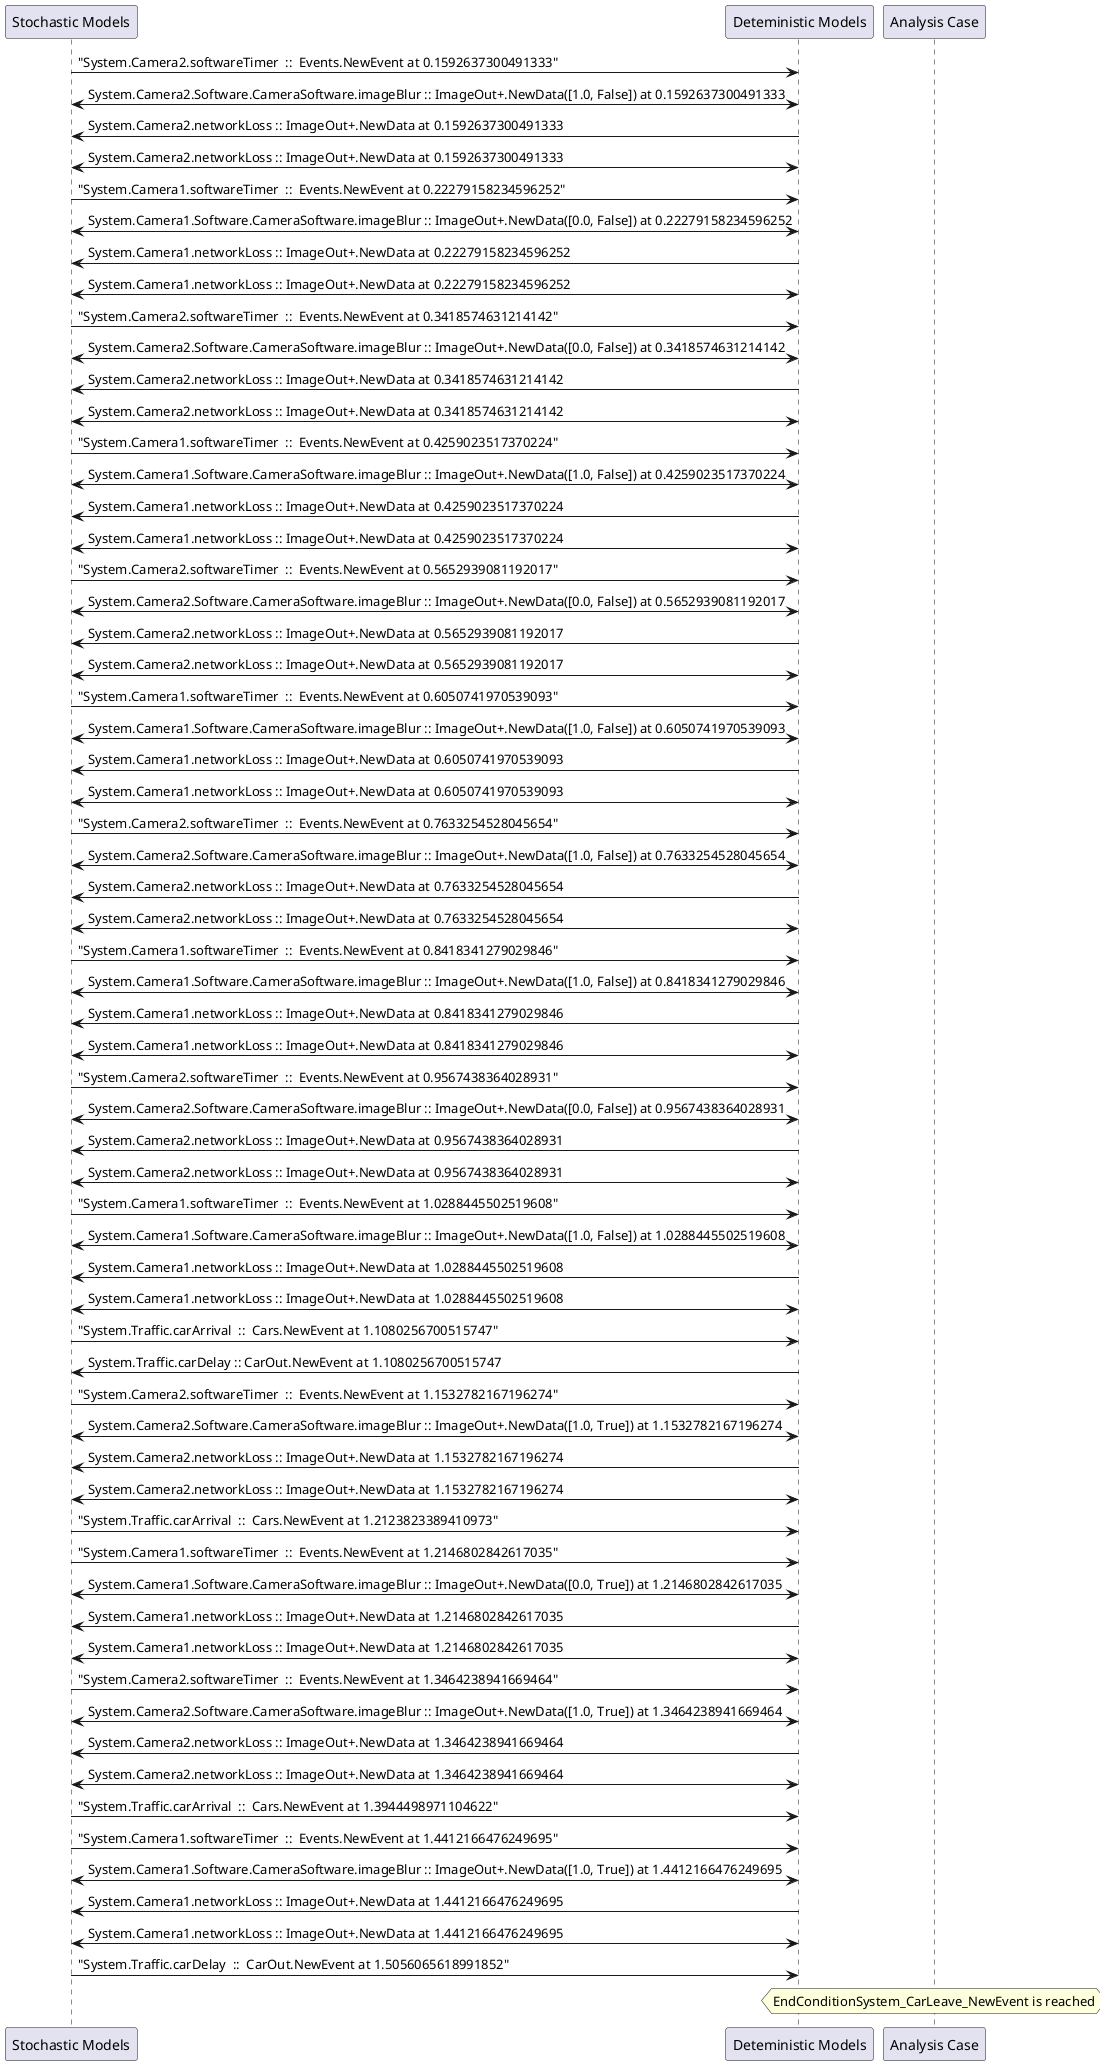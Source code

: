 
	@startuml
	participant "Stochastic Models" as stochmodel
	participant "Deteministic Models" as detmodel
	participant "Analysis Case" as analysis
	{6664_stop} stochmodel -> detmodel : "System.Camera2.softwareTimer  ::  Events.NewEvent at 0.1592637300491333"
detmodel <-> stochmodel : System.Camera2.Software.CameraSoftware.imageBlur :: ImageOut+.NewData([1.0, False]) at 0.1592637300491333
detmodel -> stochmodel : System.Camera2.networkLoss :: ImageOut+.NewData at 0.1592637300491333
detmodel <-> stochmodel : System.Camera2.networkLoss :: ImageOut+.NewData at 0.1592637300491333
{6648_stop} stochmodel -> detmodel : "System.Camera1.softwareTimer  ::  Events.NewEvent at 0.22279158234596252"
detmodel <-> stochmodel : System.Camera1.Software.CameraSoftware.imageBlur :: ImageOut+.NewData([0.0, False]) at 0.22279158234596252
detmodel -> stochmodel : System.Camera1.networkLoss :: ImageOut+.NewData at 0.22279158234596252
detmodel <-> stochmodel : System.Camera1.networkLoss :: ImageOut+.NewData at 0.22279158234596252
{6665_stop} stochmodel -> detmodel : "System.Camera2.softwareTimer  ::  Events.NewEvent at 0.3418574631214142"
detmodel <-> stochmodel : System.Camera2.Software.CameraSoftware.imageBlur :: ImageOut+.NewData([0.0, False]) at 0.3418574631214142
detmodel -> stochmodel : System.Camera2.networkLoss :: ImageOut+.NewData at 0.3418574631214142
detmodel <-> stochmodel : System.Camera2.networkLoss :: ImageOut+.NewData at 0.3418574631214142
{6649_stop} stochmodel -> detmodel : "System.Camera1.softwareTimer  ::  Events.NewEvent at 0.4259023517370224"
detmodel <-> stochmodel : System.Camera1.Software.CameraSoftware.imageBlur :: ImageOut+.NewData([1.0, False]) at 0.4259023517370224
detmodel -> stochmodel : System.Camera1.networkLoss :: ImageOut+.NewData at 0.4259023517370224
detmodel <-> stochmodel : System.Camera1.networkLoss :: ImageOut+.NewData at 0.4259023517370224
{6666_stop} stochmodel -> detmodel : "System.Camera2.softwareTimer  ::  Events.NewEvent at 0.5652939081192017"
detmodel <-> stochmodel : System.Camera2.Software.CameraSoftware.imageBlur :: ImageOut+.NewData([0.0, False]) at 0.5652939081192017
detmodel -> stochmodel : System.Camera2.networkLoss :: ImageOut+.NewData at 0.5652939081192017
detmodel <-> stochmodel : System.Camera2.networkLoss :: ImageOut+.NewData at 0.5652939081192017
{6650_stop} stochmodel -> detmodel : "System.Camera1.softwareTimer  ::  Events.NewEvent at 0.6050741970539093"
detmodel <-> stochmodel : System.Camera1.Software.CameraSoftware.imageBlur :: ImageOut+.NewData([1.0, False]) at 0.6050741970539093
detmodel -> stochmodel : System.Camera1.networkLoss :: ImageOut+.NewData at 0.6050741970539093
detmodel <-> stochmodel : System.Camera1.networkLoss :: ImageOut+.NewData at 0.6050741970539093
{6667_stop} stochmodel -> detmodel : "System.Camera2.softwareTimer  ::  Events.NewEvent at 0.7633254528045654"
detmodel <-> stochmodel : System.Camera2.Software.CameraSoftware.imageBlur :: ImageOut+.NewData([1.0, False]) at 0.7633254528045654
detmodel -> stochmodel : System.Camera2.networkLoss :: ImageOut+.NewData at 0.7633254528045654
detmodel <-> stochmodel : System.Camera2.networkLoss :: ImageOut+.NewData at 0.7633254528045654
{6651_stop} stochmodel -> detmodel : "System.Camera1.softwareTimer  ::  Events.NewEvent at 0.8418341279029846"
detmodel <-> stochmodel : System.Camera1.Software.CameraSoftware.imageBlur :: ImageOut+.NewData([1.0, False]) at 0.8418341279029846
detmodel -> stochmodel : System.Camera1.networkLoss :: ImageOut+.NewData at 0.8418341279029846
detmodel <-> stochmodel : System.Camera1.networkLoss :: ImageOut+.NewData at 0.8418341279029846
{6668_stop} stochmodel -> detmodel : "System.Camera2.softwareTimer  ::  Events.NewEvent at 0.9567438364028931"
detmodel <-> stochmodel : System.Camera2.Software.CameraSoftware.imageBlur :: ImageOut+.NewData([0.0, False]) at 0.9567438364028931
detmodel -> stochmodel : System.Camera2.networkLoss :: ImageOut+.NewData at 0.9567438364028931
detmodel <-> stochmodel : System.Camera2.networkLoss :: ImageOut+.NewData at 0.9567438364028931
{6652_stop} stochmodel -> detmodel : "System.Camera1.softwareTimer  ::  Events.NewEvent at 1.0288445502519608"
detmodel <-> stochmodel : System.Camera1.Software.CameraSoftware.imageBlur :: ImageOut+.NewData([1.0, False]) at 1.0288445502519608
detmodel -> stochmodel : System.Camera1.networkLoss :: ImageOut+.NewData at 1.0288445502519608
detmodel <-> stochmodel : System.Camera1.networkLoss :: ImageOut+.NewData at 1.0288445502519608
{6680_stop} stochmodel -> detmodel : "System.Traffic.carArrival  ::  Cars.NewEvent at 1.1080256700515747"
{6686_start} detmodel -> stochmodel : System.Traffic.carDelay :: CarOut.NewEvent at 1.1080256700515747
{6669_stop} stochmodel -> detmodel : "System.Camera2.softwareTimer  ::  Events.NewEvent at 1.1532782167196274"
detmodel <-> stochmodel : System.Camera2.Software.CameraSoftware.imageBlur :: ImageOut+.NewData([1.0, True]) at 1.1532782167196274
detmodel -> stochmodel : System.Camera2.networkLoss :: ImageOut+.NewData at 1.1532782167196274
detmodel <-> stochmodel : System.Camera2.networkLoss :: ImageOut+.NewData at 1.1532782167196274
{6681_stop} stochmodel -> detmodel : "System.Traffic.carArrival  ::  Cars.NewEvent at 1.2123823389410973"
{6653_stop} stochmodel -> detmodel : "System.Camera1.softwareTimer  ::  Events.NewEvent at 1.2146802842617035"
detmodel <-> stochmodel : System.Camera1.Software.CameraSoftware.imageBlur :: ImageOut+.NewData([0.0, True]) at 1.2146802842617035
detmodel -> stochmodel : System.Camera1.networkLoss :: ImageOut+.NewData at 1.2146802842617035
detmodel <-> stochmodel : System.Camera1.networkLoss :: ImageOut+.NewData at 1.2146802842617035
{6670_stop} stochmodel -> detmodel : "System.Camera2.softwareTimer  ::  Events.NewEvent at 1.3464238941669464"
detmodel <-> stochmodel : System.Camera2.Software.CameraSoftware.imageBlur :: ImageOut+.NewData([1.0, True]) at 1.3464238941669464
detmodel -> stochmodel : System.Camera2.networkLoss :: ImageOut+.NewData at 1.3464238941669464
detmodel <-> stochmodel : System.Camera2.networkLoss :: ImageOut+.NewData at 1.3464238941669464
{6682_stop} stochmodel -> detmodel : "System.Traffic.carArrival  ::  Cars.NewEvent at 1.3944498971104622"
{6654_stop} stochmodel -> detmodel : "System.Camera1.softwareTimer  ::  Events.NewEvent at 1.4412166476249695"
detmodel <-> stochmodel : System.Camera1.Software.CameraSoftware.imageBlur :: ImageOut+.NewData([1.0, True]) at 1.4412166476249695
detmodel -> stochmodel : System.Camera1.networkLoss :: ImageOut+.NewData at 1.4412166476249695
detmodel <-> stochmodel : System.Camera1.networkLoss :: ImageOut+.NewData at 1.4412166476249695
{6686_stop} stochmodel -> detmodel : "System.Traffic.carDelay  ::  CarOut.NewEvent at 1.5056065618991852"
{6686_start} <-> {6686_stop} : delay
hnote over analysis 
EndConditionSystem_CarLeave_NewEvent is reached
endnote
@enduml